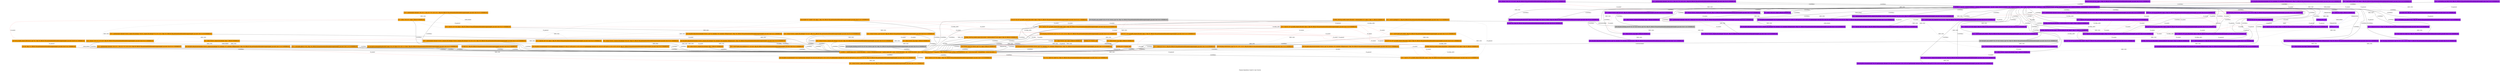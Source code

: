 strict graph "Program Dependency Graph for 'main' function" {
label="Program Dependency Graph for 'main' function";
Node0x564788165e90 [fillcolor=orange, label="{  call void @llvm.dbg.declare(metadata %struct._tag* %3, metadata !103, metadata !DIExpression()), !dbg !104, DBGLOC file partitioned/multithreaded/orange/example2_rpc.mod.c line 9 col 11 ENDDBGLOC}", shape="record", side="orange/orange", style=filled];
Node0x564788165dd0 [fillcolor=orange, label="{  %2 = alloca %struct._tag*, align 8, DBGLOC  ENDDBGLOC}", shape="record", side="orange/orange", style=filled];
Node0x564788172360 [fillcolor=orange, label="{  call void @_handle_request_fib(%struct._tag* %5), !dbg !56, DBGLOC file partitioned/multithreaded/orange/example2_rpc.mod.c line 84 col 1 ENDDBGLOC}", shape="record", side="orange/orange", style=filled];
Node0x564788166aa0 [fillcolor=orange, label="{  %13 = call i8* @xdc_pub_socket(), !dbg !94, DBGLOC file partitioned/multithreaded/orange/example2_rpc.mod.c line 25 col 13 ENDDBGLOC}", shape="record", side="orange/orange", style=filled];
Node0x564788166460 [fillcolor=orange, label="{  %18 = getelementptr inbounds \{ i64, i32 \}, \{ i64, i32 \}* %7, i32 0, i32 1, !dbg !96, DBGLOC file partitioned/multithreaded/orange/example2_rpc.mod.c line 26 col 13 ENDDBGLOC}", shape="record", side="orange/orange", style=filled];
Node0x5632518a5840 [fillcolor=purple, label="{  %10 = call double @_rpc_fib(i32 %9), !dbg !41, DBGLOC file partitioned/multithreaded/purple/example2.mod.c line 33 col 10 ENDDBGLOC}", shape="record", side="purple/purple", style=filled];
Node0x5632518a9850 [fillcolor=purple, label="{  %20 = getelementptr inbounds \{ i64, i32 \}, \{ i64, i32 \}* %7, i32 0, i32 1, !dbg !86, DBGLOC file partitioned/multithreaded/purple/example2_rpc.mod.c line 26 col 13 ENDDBGLOC}", shape="record", side="purple/purple", style=filled];
Node0x5632518a99a0 [fillcolor=purple, label="{  store i32 %10, i32* %11, align 1, !dbg !76, DBGLOC file partitioned/multithreaded/purple/example2_rpc.mod.c line 19 col 11 ENDDBGLOC}", shape="record", side="purple/purple", style=filled];
Node0x564788166280 [fillcolor=orange, label="{  %9 = bitcast %struct._response_fib_datatype* %6 to i8*, !dbg !87, DBGLOC file partitioned/multithreaded/orange/example2_rpc.mod.c line 18 col 2 ENDDBGLOC}", shape="record", side="orange/orange", style=filled];
Node0x564788166130 [fillcolor=orange, label="{  %25 = getelementptr inbounds %struct._request_fib_datatype, %struct._request_fib_datatype* %5, i32 0, i32 0, !dbg !103, DBGLOC file partitioned/multithreaded/orange/example2_rpc.mod.c line 31 col 28 ENDDBGLOC}", shape="record", side="orange/orange", style=filled];
Node0x564788157830 [color="blue", fillcolor=orange, label="{FORMAL_IN: 0 %struct._tag*}", shape="record", side="orange/orange", style=filled];
Node0x5632518a97c0 [fillcolor=purple, label="{  %16 = bitcast \{ i64, i32 \}* %7 to i8*, !dbg !86, DBGLOC file partitioned/multithreaded/purple/example2_rpc.mod.c line 26 col 13 ENDDBGLOC}", shape="record", side="purple/purple", style=filled];
Node0x5632518986a0 [fillcolor=purple, label="{  call void @llvm.dbg.declare(metadata i32* %2, metadata !74, metadata !DIExpression()), !dbg !75, DBGLOC file partitioned/multithreaded/purple/example2_rpc.mod.c line 2 col 21 ENDDBGLOC}", shape="record", side="purple/purple", style=filled];
Node0x5632518a9c70 [fillcolor=purple, label="{  %30 = load double, double* %29, align 1, !dbg !96, DBGLOC file partitioned/multithreaded/purple/example2_rpc.mod.c line 32 col 18 ENDDBGLOC}", shape="record", side="purple/purple", style=filled];
Node0x5632518aa110 [fillcolor=purple, label="{\<\<ENTRY\>\> _rpc_fib \<\<0x5632518668a0\> = distinct !DISubprogram(name: \"_rpc_fib\", scope: \<0x56325185d8e0\>, file: \<0x56325185d8e0\>, line: 2, type: \<0x563251867a80\>, scopeLine: 2, flags: DIFlagPrototyped, spFlags: DISPFlagDefinition, unit: \<0x563251866948\>, retainedNodes: \<0x5632518668e0\>)\>}", shape="record", side="purple/purple", style=filled];
Node0x5632518a9550 [fillcolor=purple, label="{  %11 = getelementptr inbounds %struct._request_fib_datatype, %struct._request_fib_datatype* %5, i32 0, i32 0, !dbg !75, DBGLOC file partitioned/multithreaded/purple/example2_rpc.mod.c line 19 col 10 ENDDBGLOC}", shape="record", side="purple/purple", style=filled];
Node0x5647881660a0 [dbginfo="Name: xdc_asyn_send on line 34 column 2 in file partitioned/multithreaded/orange/example2_rpc.mod.c (local)", fillcolor="gray", label="{  call void @xdc_asyn_send(i8* %29, i8* %30, %struct._tag* %4), !dbg !110, DBGLOC file partitioned/multithreaded/orange/example2_rpc.mod.c line 34 col 2 ENDDBGLOC}", shape="record", side="orange/orange", style="filled"];
Node0x5632518a9880 [fillcolor=purple, label="{  store i32 1, i32* @_rpc_fib.inited, align 4, !dbg !82, DBGLOC file partitioned/multithreaded/purple/example2_rpc.mod.c line 24 col 10 ENDDBGLOC}", shape="record", side="purple/purple", style=filled];
Node0x5632518a16f0 [fillcolor=purple, label="{  %2 = alloca i32, align 4, DBGLOC  ENDDBGLOC}", shape="record", side="purple/purple", style=filled];
Node0x564788165e30 [fillcolor=orange, label="{  call void @llvm.dbg.declare(metadata %struct._tag** %2, metadata !101, metadata !DIExpression()), !dbg !102, DBGLOC file partitioned/multithreaded/orange/example2_rpc.mod.c line 5 col 36 ENDDBGLOC}", shape="record", side="orange/orange", style=filled];
Node0x564788166550 [fillcolor=orange, label="{  call void @llvm.var.annotation(i8* %9, i8* getelementptr inbounds ([17 x i8], [17 x i8]* @.str.2.5, i32 0, i32 0), i8* getelementptr inbounds ([52 x i8], [52 x i8]* @.str.1.4, i32 0, i32 0), i32 18), !dbg !87, DBGLOC file partitioned/multithreaded/orange/example2_rpc.mod.c line 18 col 2 ENDDBGLOC}", shape="record", side="orange/orange", style=filled];
Node0x5632518a9370 [fillcolor=purple, label="{  call void @tag_write(%struct._tag* %4, i32 2, i32 2, i32 4), !dbg !78, DBGLOC file partitioned/multithreaded/purple/example2_rpc.mod.c line 21 col 2 ENDDBGLOC}", shape="record", side="purple/purple", style=filled];
Node0x564788165f20 [fillcolor=orange, label="{  %15 = bitcast %struct._tag* %3 to i8*, !dbg !96, DBGLOC file partitioned/multithreaded/orange/example2_rpc.mod.c line 26 col 13 ENDDBGLOC}", shape="record", side="orange/orange", style=filled];
Node0x5632518a92b0 [fillcolor=purple, label="{  call void @tag_write(%struct._tag* %3, i32 1, i32 1, i32 3), !dbg !77, DBGLOC file partitioned/multithreaded/purple/example2_rpc.mod.c line 20 col 2 ENDDBGLOC}", shape="record", side="purple/purple", style=filled];
Node0x5632518a9c40 [fillcolor=purple, label="{  %27 = load i8*, i8** @_rpc_fib.ssocket, align 8, !dbg !93, DBGLOC file partitioned/multithreaded/purple/example2_rpc.mod.c line 31 col 20 ENDDBGLOC}", shape="record", side="purple/purple", style=filled];
Node0x564788166250 [fillcolor=orange, label="{  call void @llvm.dbg.declare(metadata %struct._response_fib_datatype* %6, metadata !130, metadata !DIExpression()), !dbg !136, DBGLOC file partitioned/multithreaded/orange/example2_rpc.mod.c line 18 col 24 ENDDBGLOC}", shape="record", side="orange/orange", style=filled];
Node0x5632518a9a00 [fillcolor=purple, label="{  store i8* %15, i8** @_rpc_fib.psocket, align 8, !dbg !85, DBGLOC file partitioned/multithreaded/purple/example2_rpc.mod.c line 25 col 11 ENDDBGLOC}", shape="record", side="purple/purple", style=filled];
Node0x5632518a96a0 [fillcolor=purple, label="{  %29 = getelementptr inbounds %struct._response_fib_datatype, %struct._response_fib_datatype* %6, i32 0, i32 0, !dbg !96, DBGLOC file partitioned/multithreaded/purple/example2_rpc.mod.c line 32 col 18 ENDDBGLOC}", shape="record", side="purple/purple", style=filled];
Node0x5647881663a0 [fillcolor=orange, label="{  %7 = alloca \{ i64, i32 \}, align 4, DBGLOC  ENDDBGLOC}", shape="record", side="orange/orange", style=filled];
Node0x5632518a9b80 [fillcolor=purple, label="{  %25 = load i8*, i8** @_rpc_fib.psocket, align 8, !dbg !90, DBGLOC file partitioned/multithreaded/purple/example2_rpc.mod.c line 30 col 16 ENDDBGLOC}", shape="record", side="purple/purple", style=filled];
Node0x5632518aa290 [color="blue", fillcolor=purple, label="{FORMAL_OUT: 0 i32}", shape="record", side="purple/purple", style=filled];
Node0x5632518a9cd0 [fillcolor=purple, label="{  %22 = call i8* @xdc_sub_socket(i64 %19, i32 %21), !dbg !86, DBGLOC file partitioned/multithreaded/purple/example2_rpc.mod.c line 26 col 13 ENDDBGLOC}", shape="record", side="purple/purple", style=filled];
Node0x563251896e70 [fillcolor=purple, label="{GLOBAL_VALUE:@_rpc_fib.inited = internal global i32 0, align 4, !dbg !0, DBGLOC  ENDDBGLOC}", shape="record", side="purple/purple", style=filled];
Node0x564788166c50 [fillcolor=orange, label="{  %21 = call i32 @sleep(i32 1), !dbg !98, DBGLOC file partitioned/multithreaded/orange/example2_rpc.mod.c line 27 col 3 ENDDBGLOC}", shape="record", side="orange/orange", style=filled];
Node0x5647881578f0 [color="blue", fillcolor=orange, label="{FORMAL_OUT: 0 %struct._tag*}", shape="record", side="orange/orange", style=filled];
Node0x5632518aa140 [fillcolor=purple, label="{  br label %24, !dbg !89, DBGLOC file partitioned/multithreaded/purple/example2_rpc.mod.c line 28 col 2 ENDDBGLOC}", shape="record", side="purple/purple", style=filled];
Node0x564788153e70 [fillcolor=orange, label="{  %3 = alloca %struct._tag, align 4, DBGLOC  ENDDBGLOC}", shape="record", side="orange/orange", style=filled];
Node0x5632518a9670 [fillcolor=purple, label="{  %9 = bitcast %struct._response_fib_datatype* %6 to i8*, !dbg !73, DBGLOC file partitioned/multithreaded/purple/example2_rpc.mod.c line 15 col 2 ENDDBGLOC}", shape="record", side="purple/purple", style=filled];
Node0x564788166870 [fillcolor=orange, label="{  %19 = load i32, i32* %18, align 4, !dbg !96, DBGLOC file partitioned/multithreaded/orange/example2_rpc.mod.c line 26 col 13 ENDDBGLOC}", shape="record", side="orange/orange", style=filled];
Node0x5632518a93a0 [dbginfo="Name: xdc_blocking_recv on line 31 column 2 in file partitioned/multithreaded/purple/example2_rpc.mod.c (local)", fillcolor="gray", label="{  call void @xdc_blocking_recv(i8* %27, i8* %28, %struct._tag* %4), !dbg !95, DBGLOC file partitioned/multithreaded/purple/example2_rpc.mod.c line 31 col 2 ENDDBGLOC}", shape="record", side="purple/purple", style="filled"];
Node0x5647881662b0 [fillcolor=orange, label="{  %30 = bitcast %struct._response_fib_datatype* %6 to i8*, !dbg !109, DBGLOC file partitioned/multithreaded/orange/example2_rpc.mod.c line 34 col 25 ENDDBGLOC}", shape="record", side="orange/orange", style=filled];
Node0x564788166040 [fillcolor=orange, label="{  call void @tag_write(%struct._tag* %4, i32 2, i32 2, i32 4), !dbg !107, DBGLOC file partitioned/multithreaded/orange/example2_rpc.mod.c line 33 col 2 ENDDBGLOC}", shape="record", side="orange/orange", style=filled];
Node0x564788166160 [fillcolor=orange, label="{  %24 = bitcast %struct._request_fib_datatype* %5 to i8*, !dbg !101, DBGLOC file partitioned/multithreaded/orange/example2_rpc.mod.c line 30 col 29 ENDDBGLOC}", shape="record", side="orange/orange", style=filled];
Node0x5647881665e0 [fillcolor=orange, label="{  store i8* %20, i8** @_handle_request_fib.ssocket, align 8, !dbg !97, DBGLOC file partitioned/multithreaded/orange/example2_rpc.mod.c line 26 col 11 ENDDBGLOC}", shape="record", side="orange/orange", style=filled];
Node0x5647881663d0 [fillcolor=orange, label="{  %14 = bitcast \{ i64, i32 \}* %7 to i8*, !dbg !96, DBGLOC file partitioned/multithreaded/orange/example2_rpc.mod.c line 26 col 13 ENDDBGLOC}", shape="record", side="orange/orange", style=filled];
Node0x563251898670 [fillcolor=purple, label="{  store i32 %0, i32* %2, align 4, DBGLOC  ENDDBGLOC}", shape="record", side="purple/purple", style=filled];
Node0x5632518a94c0 [fillcolor=purple, label="{  call void @llvm.dbg.declare(metadata %struct._request_fib_datatype* %5, metadata !92, metadata !DIExpression()), !dbg !113, DBGLOC file partitioned/multithreaded/purple/example2_rpc.mod.c line 10 col 23 ENDDBGLOC}", shape="record", side="purple/purple", style=filled];
Node0x564788166b90 [fillcolor=orange, label="{  call void @llvm.memcpy.p0i8.p0i8.i64(i8* align 4 %14, i8* align 4 %15, i64 12, i1 false), !dbg !96, DBGLOC file partitioned/multithreaded/orange/example2_rpc.mod.c line 26 col 13 ENDDBGLOC}", shape="record", side="orange/orange", style=filled];
Node0x563251898730 [fillcolor=purple, label="{  call void @llvm.dbg.declare(metadata %struct._tag* %3, metadata !76, metadata !DIExpression()), !dbg !89, DBGLOC file partitioned/multithreaded/purple/example2_rpc.mod.c line 6 col 11 ENDDBGLOC}", shape="record", side="purple/purple", style=filled];
Node0x564788166070 [annotation="TAG_REQUEST_FIB", dbginfo="Name: 5 on line 13 column 2 in file partitioned/multithreaded/orange/example2_rpc.mod.c (local)", fillcolor=orange, label="{  %5 = alloca %struct._request_fib_datatype, align 1, DBGLOC  ENDDBGLOC}", shape="record", side="orange/orange", style=filled];
Node0x5632518a9310 [dbginfo="Name: xdc_asyn_send on line 30 column 2 in file partitioned/multithreaded/purple/example2_rpc.mod.c (local)", fillcolor="gray", label="{  call void @xdc_asyn_send(i8* %25, i8* %26, %struct._tag* %3), !dbg !92, DBGLOC file partitioned/multithreaded/purple/example2_rpc.mod.c line 30 col 2 ENDDBGLOC}", shape="record", side="purple/purple", style="filled"];
Node0x563251898700 [fillcolor=purple, label="{  %10 = load i32, i32* %2, align 4, !dbg !74, DBGLOC file partitioned/multithreaded/purple/example2_rpc.mod.c line 19 col 12 ENDDBGLOC}", shape="record", side="purple/purple", style=filled];
Node0x5647881666a0 [fillcolor=orange, label="{  store double %27, double* %28, align 1, !dbg !106, DBGLOC file partitioned/multithreaded/orange/example2_rpc.mod.c line 31 col 14 ENDDBGLOC}", shape="record", side="orange/orange", style=filled];
Node0x5647881660d0 [fillcolor=orange, label="{  call void @llvm.dbg.declare(metadata %struct._request_fib_datatype* %5, metadata !107, metadata !DIExpression()), !dbg !128, DBGLOC file partitioned/multithreaded/orange/example2_rpc.mod.c line 13 col 23 ENDDBGLOC}", shape="record", side="orange/orange", style=filled];
Node0x564788166dd0 [fillcolor=orange, label="{  %27 = call double @fib(i32 %26), !dbg !104, DBGLOC file partitioned/multithreaded/orange/example2_rpc.mod.c line 31 col 16 ENDDBGLOC}", shape="record", side="orange/orange", style=filled];
Node0x564788173b60 [fillcolor=orange, label="{GLOBAL_VALUE:@_handle_request_fib.inited = internal global i32 0, align 4, !dbg !11, DBGLOC  ENDDBGLOC}", shape="record", side="orange/orange", style=filled];
Node0x5632518986d0 [fillcolor=purple, label="{  %3 = alloca %struct._tag, align 4, DBGLOC  ENDDBGLOC}", shape="record", side="purple/purple", style=filled];
Node0x564788166430 [fillcolor=orange, label="{  %10 = load i32, i32* @_handle_request_fib.inited, align 4, !dbg !89, DBGLOC file partitioned/multithreaded/orange/example2_rpc.mod.c line 23 col 6 ENDDBGLOC}", shape="record", side="orange/orange", style=filled];
Node0x564788166f20 [fillcolor=orange, label="{  br label %22, !dbg !99, DBGLOC file partitioned/multithreaded/orange/example2_rpc.mod.c line 28 col 2 ENDDBGLOC}", shape="record", side="orange/orange", style=filled];
Node0x564788166fe0 [fillcolor=orange, label="{  ret void, !dbg !111, DBGLOC file partitioned/multithreaded/orange/example2_rpc.mod.c line 35 col 1 ENDDBGLOC}", shape="record", side="orange/orange", style=filled];
Node0x564788166840 [fillcolor=orange, label="{  %23 = load i8*, i8** @_handle_request_fib.ssocket, align 8, !dbg !100, DBGLOC file partitioned/multithreaded/orange/example2_rpc.mod.c line 30 col 20 ENDDBGLOC}", shape="record", side="orange/orange", style=filled];
Node0x5632518a93d0 [fillcolor=purple, label="{  %17 = bitcast %struct._tag* %4 to i8*, !dbg !86, DBGLOC file partitioned/multithreaded/purple/example2_rpc.mod.c line 26 col 13 ENDDBGLOC}", shape="record", side="purple/purple", style=filled];
Node0x5632518a9d90 [fillcolor=purple, label="{  call void @llvm.memcpy.p0i8.p0i8.i64(i8* align 4 %16, i8* align 4 %17, i64 12, i1 false), !dbg !86, DBGLOC file partitioned/multithreaded/purple/example2_rpc.mod.c line 26 col 13 ENDDBGLOC}", shape="record", side="purple/purple", style=filled];
Node0x5632518a9e50 [fillcolor=purple, label="{  %23 = call i32 @sleep(i32 1), !dbg !88, DBGLOC file partitioned/multithreaded/purple/example2_rpc.mod.c line 27 col 3 ENDDBGLOC}", shape="record", side="purple/purple", style=filled];
Node0x5647881664c0 [fillcolor=orange, label="{  store i32 1, i32* @_handle_request_fib.inited, align 4, !dbg !92, DBGLOC file partitioned/multithreaded/orange/example2_rpc.mod.c line 24 col 10 ENDDBGLOC}", shape="record", side="orange/orange", style=filled];
Node0x564788166490 [fillcolor=orange, label="{  %11 = icmp ne i32 %10, 0, !dbg !89, DBGLOC file partitioned/multithreaded/orange/example2_rpc.mod.c line 23 col 6 ENDDBGLOC}", shape="record", side="orange/orange", style=filled];
Node0x563251895d10 [fillcolor=purple, label="{GLOBAL_VALUE:@_rpc_fib.ssocket = internal global i8* null, align 8, !dbg !17, DBGLOC  ENDDBGLOC}", shape="record", side="purple/purple", style=filled];
Node0x5632518a9790 [fillcolor=purple, label="{  %7 = alloca \{ i64, i32 \}, align 4, DBGLOC  ENDDBGLOC}", shape="record", side="purple/purple", style=filled];
Node0x564788166810 [fillcolor=orange, label="{  %17 = load i64, i64* %16, align 4, !dbg !96, DBGLOC file partitioned/multithreaded/orange/example2_rpc.mod.c line 26 col 13 ENDDBGLOC}", shape="record", side="orange/orange", style=filled];
Node0x5632518a9610 [annotation="TAG_RESPONSE_FIB", dbginfo="Name: 6 on line 15 column 2 in file partitioned/multithreaded/purple/example2_rpc.mod.c (local)", fillcolor=purple, label="{  %6 = alloca %struct._response_fib_datatype, align 1, DBGLOC  ENDDBGLOC}", shape="record", side="purple/purple", style=filled];
Node0x5647881665b0 [fillcolor=orange, label="{  store i8* %13, i8** @_handle_request_fib.psocket, align 8, !dbg !95, DBGLOC file partitioned/multithreaded/orange/example2_rpc.mod.c line 25 col 11 ENDDBGLOC}", shape="record", side="orange/orange", style=filled];
Node0x5632518a96d0 [fillcolor=purple, label="{  %28 = bitcast %struct._response_fib_datatype* %6 to i8*, !dbg !94, DBGLOC file partitioned/multithreaded/purple/example2_rpc.mod.c line 31 col 29 ENDDBGLOC}", shape="record", side="purple/purple", style=filled];
Node0x5632518a98b0 [fillcolor=purple, label="{  %13 = icmp ne i32 %12, 0, !dbg !79, DBGLOC file partitioned/multithreaded/purple/example2_rpc.mod.c line 23 col 6 ENDDBGLOC}", shape="record", side="purple/purple", style=filled];
Node0x564788173c00 [fillcolor=orange, label="{GLOBAL_VALUE:@_handle_request_fib.psocket = internal global i8* null, align 8, !dbg !35, DBGLOC  ENDDBGLOC}", shape="record", side="orange/orange", style=filled];
Node0x564788166400 [fillcolor=orange, label="{  %16 = getelementptr inbounds \{ i64, i32 \}, \{ i64, i32 \}* %7, i32 0, i32 0, !dbg !96, DBGLOC file partitioned/multithreaded/orange/example2_rpc.mod.c line 26 col 13 ENDDBGLOC}", shape="record", side="orange/orange", style=filled];
Node0x5632518a9ca0 [fillcolor=purple, label="{  %15 = call i8* @xdc_pub_socket(), !dbg !84, DBGLOC file partitioned/multithreaded/purple/example2_rpc.mod.c line 25 col 13 ENDDBGLOC}", shape="record", side="purple/purple", style=filled];
Node0x564788165ef0 [dbginfo="Name: xdc_blocking_recv on line 30 column 2 in file partitioned/multithreaded/orange/example2_rpc.mod.c (local)", fillcolor="gray", label="{  call void @xdc_blocking_recv(i8* %23, i8* %24, %struct._tag* %3), !dbg !102, DBGLOC file partitioned/multithreaded/orange/example2_rpc.mod.c line 30 col 2 ENDDBGLOC}", shape="record", side="orange/orange", style="filled"];
Node0x564788165fe0 [fillcolor=orange, label="{  %4 = alloca %struct._tag, align 4, DBGLOC  ENDDBGLOC}", shape="record", side="orange/orange", style=filled];
Node0x563251895680 [fillcolor=purple, label="{GLOBAL_VALUE:@_rpc_fib.psocket = internal global i8* null, align 8, !dbg !14, DBGLOC  ENDDBGLOC}", shape="record", side="purple/purple", style=filled];
Node0x5632518a9820 [fillcolor=purple, label="{  %12 = load i32, i32* @_rpc_fib.inited, align 4, !dbg !79, DBGLOC file partitioned/multithreaded/purple/example2_rpc.mod.c line 23 col 6 ENDDBGLOC}", shape="record", side="purple/purple", style=filled];
Node0x5632518a9640 [fillcolor=purple, label="{  call void @llvm.dbg.declare(metadata %struct._response_fib_datatype* %6, metadata !115, metadata !DIExpression()), !dbg !121, DBGLOC file partitioned/multithreaded/purple/example2_rpc.mod.c line 15 col 24 ENDDBGLOC}", shape="record", side="purple/purple", style=filled];
Node0x5632518aa260 [color="blue", fillcolor=purple, label="{FORMAL_IN: 0 i32}", shape="record", side="purple/purple", style=filled];
Node0x5632518a9520 [fillcolor=purple, label="{  %26 = bitcast %struct._request_fib_datatype* %5 to i8*, !dbg !91, DBGLOC file partitioned/multithreaded/purple/example2_rpc.mod.c line 30 col 25 ENDDBGLOC}", shape="record", side="purple/purple", style=filled];
Node0x5632518a9940 [fillcolor=purple, label="{  call void @llvm.var.annotation(i8* %9, i8* getelementptr inbounds ([17 x i8], [17 x i8]* @.str.2.5, i32 0, i32 0), i8* getelementptr inbounds ([52 x i8], [52 x i8]* @.str.1.4, i32 0, i32 0), i32 15), !dbg !73, DBGLOC file partitioned/multithreaded/purple/example2_rpc.mod.c line 15 col 2 ENDDBGLOC}", shape="record", side="purple/purple", style=filled];
Node0x564788165ec0 [fillcolor=orange, label="{  call void @tag_write(%struct._tag* %3, i32 1, i32 1, i32 3), !dbg !88, DBGLOC file partitioned/multithreaded/orange/example2_rpc.mod.c line 22 col 2 ENDDBGLOC}", shape="record", side="orange/orange", style=filled];
Node0x5647881662e0 [fillcolor=orange, label="{  %28 = getelementptr inbounds %struct._response_fib_datatype, %struct._response_fib_datatype* %6, i32 0, i32 0, !dbg !105, DBGLOC file partitioned/multithreaded/orange/example2_rpc.mod.c line 31 col 10 ENDDBGLOC}", shape="record", side="orange/orange", style=filled];
Node0x5632518a9490 [annotation="TAG_REQUEST_FIB", dbginfo="Name: 5 on line 10 column 2 in file partitioned/multithreaded/purple/example2_rpc.mod.c (local)", fillcolor=purple, label="{  %5 = alloca %struct._request_fib_datatype, align 1, DBGLOC  ENDDBGLOC}", shape="record", side="purple/purple", style=filled];
Node0x5632518a92e0 [fillcolor=purple, label="{  %4 = alloca %struct._tag, align 4, DBGLOC  ENDDBGLOC}", shape="record", side="purple/purple", style=filled];
Node0x564788166010 [fillcolor=orange, label="{  call void @llvm.dbg.declare(metadata %struct._tag* %4, metadata !105, metadata !DIExpression()), !dbg !106, DBGLOC file partitioned/multithreaded/orange/example2_rpc.mod.c line 10 col 11 ENDDBGLOC}", shape="record", side="orange/orange", style=filled];
Node0x5632518a94f0 [fillcolor=purple, label="{  %8 = bitcast %struct._request_fib_datatype* %5 to i8*, !dbg !65, DBGLOC file partitioned/multithreaded/purple/example2_rpc.mod.c line 10 col 2 ENDDBGLOC}", shape="record", side="purple/purple", style=filled];
Node0x564788165e00 [fillcolor=orange, label="{  store %struct._tag* %0, %struct._tag** %2, align 8, DBGLOC  ENDDBGLOC}", shape="record", side="orange/orange", style=filled];
Node0x564788173ca0 [fillcolor=orange, label="{GLOBAL_VALUE:@_handle_request_fib.ssocket = internal global i8* null, align 8, !dbg !38, DBGLOC  ENDDBGLOC}", shape="record", side="orange/orange", style=filled];
Node0x5632518a9340 [fillcolor=purple, label="{  call void @llvm.dbg.declare(metadata %struct._tag* %4, metadata !90, metadata !DIExpression()), !dbg !91, DBGLOC file partitioned/multithreaded/purple/example2_rpc.mod.c line 7 col 11 ENDDBGLOC}", shape="record", side="purple/purple", style=filled];
Node0x5632518aa090 [fillcolor=purple, label="{  ret double %30, !dbg !97, DBGLOC file partitioned/multithreaded/purple/example2_rpc.mod.c line 32 col 2 ENDDBGLOC}", shape="record", side="purple/purple", style=filled];
Node0x5632518a9ac0 [fillcolor=purple, label="{  store i8* %22, i8** @_rpc_fib.ssocket, align 8, !dbg !87, DBGLOC file partitioned/multithreaded/purple/example2_rpc.mod.c line 26 col 11 ENDDBGLOC}", shape="record", side="purple/purple", style=filled];
Node0x564788166220 [annotation="TAG_RESPONSE_FIB", dbginfo="Name: 6 on line 18 column 2 in file partitioned/multithreaded/orange/example2_rpc.mod.c (local)", fillcolor=orange, label="{  %6 = alloca %struct._response_fib_datatype, align 1, DBGLOC  ENDDBGLOC}", shape="record", side="orange/orange", style=filled];
Node0x5632518a98e0 [fillcolor=purple, label="{  call void @llvm.var.annotation(i8* %8, i8* getelementptr inbounds ([16 x i8], [16 x i8]* @.str.3, i32 0, i32 0), i8* getelementptr inbounds ([52 x i8], [52 x i8]* @.str.1.4, i32 0, i32 0), i32 10), !dbg !65, DBGLOC file partitioned/multithreaded/purple/example2_rpc.mod.c line 10 col 2 ENDDBGLOC}", shape="record", side="purple/purple", style=filled];
Node0x564788166ad0 [fillcolor=orange, label="{  %20 = call i8* @xdc_sub_socket(i64 %17, i32 %19), !dbg !96, DBGLOC file partitioned/multithreaded/orange/example2_rpc.mod.c line 26 col 13 ENDDBGLOC}", shape="record", side="orange/orange", style=filled];
Node0x564788166ef0 [fillcolor=orange, label="{\<\<ENTRY\>\> _handle_request_fib \<\<0x56478810bf80\> = distinct !DISubprogram(name: \"_handle_request_fib\", scope: \<0x56478810d400\>, file: \<0x56478810d400\>, line: 5, type: \<0x56478810da20\>, scopeLine: 5, flags: DIFlagPrototyped, spFlags: DISPFlagDefinition, unit: \<0x56478810c4a8\>, retainedNodes: \<0x564788104f90\>)\>}", shape="record", side="orange/orange", style=filled];
Node0x5632518a9af0 [fillcolor=purple, label="{  br i1 %13, label %24, label %14, !dbg !81, DBGLOC file partitioned/multithreaded/purple/example2_rpc.mod.c line 23 col 5 ENDDBGLOC}", shape="record", side="purple/purple", style=filled];
Node0x5647881664f0 [fillcolor=orange, label="{  call void @llvm.var.annotation(i8* %8, i8* getelementptr inbounds ([16 x i8], [16 x i8]* @.str.3, i32 0, i32 0), i8* getelementptr inbounds ([52 x i8], [52 x i8]* @.str.1.4, i32 0, i32 0), i32 13), !dbg !79, DBGLOC file partitioned/multithreaded/orange/example2_rpc.mod.c line 13 col 2 ENDDBGLOC}", shape="record", side="orange/orange", style=filled];
Node0x5647881666d0 [fillcolor=orange, label="{  br i1 %11, label %22, label %12, !dbg !91, DBGLOC file partitioned/multithreaded/orange/example2_rpc.mod.c line 23 col 5 ENDDBGLOC}", shape="record", side="orange/orange", style=filled];
Node0x564788166100 [fillcolor=orange, label="{  %8 = bitcast %struct._request_fib_datatype* %5 to i8*, !dbg !79, DBGLOC file partitioned/multithreaded/orange/example2_rpc.mod.c line 13 col 2 ENDDBGLOC}", shape="record", side="orange/orange", style=filled];
Node0x5632518a97f0 [fillcolor=purple, label="{  %18 = getelementptr inbounds \{ i64, i32 \}, \{ i64, i32 \}* %7, i32 0, i32 0, !dbg !86, DBGLOC file partitioned/multithreaded/purple/example2_rpc.mod.c line 26 col 13 ENDDBGLOC}", shape="record", side="purple/purple", style=filled];
Node0x5632518a9b50 [fillcolor=purple, label="{  %19 = load i64, i64* %18, align 4, !dbg !86, DBGLOC file partitioned/multithreaded/purple/example2_rpc.mod.c line 26 col 13 ENDDBGLOC}", shape="record", side="purple/purple", style=filled];
Node0x564788166960 [fillcolor=orange, label="{  %29 = load i8*, i8** @_handle_request_fib.psocket, align 8, !dbg !108, DBGLOC file partitioned/multithreaded/orange/example2_rpc.mod.c line 34 col 16 ENDDBGLOC}", shape="record", side="orange/orange", style=filled];
Node0x5632518a9b20 [fillcolor=purple, label="{  %21 = load i32, i32* %20, align 4, !dbg !86, DBGLOC file partitioned/multithreaded/purple/example2_rpc.mod.c line 26 col 13 ENDDBGLOC}", shape="record", side="purple/purple", style=filled];
Node0x5647881668a0 [fillcolor=orange, label="{  %26 = load i32, i32* %25, align 1, !dbg !103, DBGLOC file partitioned/multithreaded/orange/example2_rpc.mod.c line 31 col 28 ENDDBGLOC}", shape="record", side="orange/orange", style=filled];
Node0x5632518a5ae0 [fillcolor=purple, label="{  %22 = call double @_rpc_fib(i32 %21), !dbg !60, DBGLOC file partitioned/multithreaded/purple/example2.mod.c line 37 col 10 ENDDBGLOC}", shape="record", side="purple/purple", style=filled];
N [pos="0,25!", shape=polygon, side=green, style=invis];
S [pos="0,-25!", shape=polygon, side=orange, style=invis];
Node0x564788165e90 -- Node0x564788153e70  [label="{DEF_USE}", style="dotted"];
Node0x564788165e90 -- Node0x564788166ef0  [label="{CONTROL}"];
Node0x564788165e90 -- S  [style=invis];
Node0x564788165dd0 -- Node0x564788165e00  [label="{DEF_USE}", style="dotted"];
Node0x564788165dd0 -- Node0x564788165e30  [label="{DEF_USE}", style="dotted"];
Node0x564788165dd0 -- Node0x564788166ef0  [label="{CONTROL}"];
Node0x564788165dd0 -- S  [style=invis];
Node0x564788172360 -- Node0x564788166fe0  [label="{D_general}", style="dotted"];
Node0x564788172360 -- Node0x564788166ef0  [label="{CONTROL}"];
Node0x564788172360 -- S  [style=invis];
Node0x564788166aa0 -- Node0x5647881665b0  [label="{DEF_USE}", style="dotted"];
Node0x564788166aa0 -- Node0x564788166ef0  [label="{CONTROL}"];
Node0x564788166aa0 -- S  [style=invis];
Node0x564788166460 -- Node0x5647881663a0  [label="{DEF_USE}", style="dotted"];
Node0x564788166460 -- Node0x564788166870  [label="{DATA_READ}", style="dotted"];
Node0x564788166460 -- Node0x564788166ef0  [label="{CONTROL}"];
Node0x564788166460 -- S  [style=invis];
Node0x5632518a5840 -- Node0x5632518aa110  [label="{CONTROL}"];
Node0x5632518a5840 -- Node0x5632518aa090  [label="{D_general}", style="dotted"];
Node0x5632518a5840 -- N  [style=invis];
Node0x5632518a9850 -- Node0x5632518a9790  [label="{DEF_USE}", style="dotted"];
Node0x5632518a9850 -- Node0x5632518a9b20  [label="{DATA_READ}", style="dotted"];
Node0x5632518a9850 -- Node0x5632518aa110  [label="{CONTROL}"];
Node0x5632518a9850 -- N  [style=invis];
Node0x5632518a99a0 -- Node0x563251898700  [label="{DEF_USE}", style="dotted"];
Node0x5632518a99a0 -- Node0x5632518a9550  [label="{DEF_USE}", style="dotted"];
Node0x5632518a99a0 -- Node0x5632518a9820  [color="red", label="{D_ALIAS}", penwidth="2.0", style="dotted"];
Node0x5632518a99a0 -- Node0x5632518a9880  [color="red", label="{D_ALIAS}", penwidth="2.0", style="dotted"];
Node0x5632518a99a0 -- Node0x5632518aa110  [label="{CONTROL}"];
Node0x5632518a99a0 -- N  [style=invis];
Node0x564788166280 -- Node0x564788166220  [color="red", label="{D_ALIAS}", penwidth="2.0", style="dotted"];
Node0x564788166280 -- Node0x564788166550  [label="{DEF_USE}", style="dotted"];
Node0x564788166280 -- Node0x564788166ef0  [label="{CONTROL}"];
Node0x564788166280 -- S  [style=invis];
Node0x564788166130 -- Node0x564788166070  [label="{DEF_USE}", style="dotted"];
Node0x564788166130 -- Node0x5647881668a0  [label="{DATA_READ}", style="dotted"];
Node0x564788166130 -- Node0x564788166ef0  [label="{CONTROL}"];
Node0x564788166130 -- S  [style=invis];
Node0x564788157830 -- Node0x564788166ef0  [color="blue", label="{PARAMETER}", style="dashed"];
Node0x564788157830 -- Node0x5647881578f0  [color="blue", label="{PARAMETER}", style="dashed"];
Node0x564788157830 -- Node0x564788165e00  [label="{D_general}", style="dotted"];
Node0x564788157830 -- S  [style=invis];
Node0x5632518a97c0 -- Node0x5632518a9790  [color="red", label="{D_ALIAS}", penwidth="2.0", style="dotted"];
Node0x5632518a97c0 -- Node0x5632518a9d90  [label="{DEF_USE}", style="dotted"];
Node0x5632518a97c0 -- Node0x5632518aa110  [label="{CONTROL}"];
Node0x5632518a97c0 -- N  [style=invis];
Node0x5632518986a0 -- Node0x5632518a16f0  [label="{DEF_USE}", style="dotted"];
Node0x5632518986a0 -- Node0x5632518aa110  [label="{CONTROL}"];
Node0x5632518986a0 -- N  [style=invis];
Node0x5632518a9c70 -- Node0x5632518a96a0  [label="{DATA_READ}", style="dotted"];
Node0x5632518a9c70 -- Node0x5632518a9880  [color="red", label="{D_ALIAS}", penwidth="2.0", style="dotted"];
Node0x5632518a9c70 -- Node0x5632518a9e50  [label="{D_general}", style="dotted"];
Node0x5632518a9c70 -- Node0x5632518a9370  [label="{D_general}", style="dotted"];
Node0x5632518a9c70 -- Node0x5632518aa090  [label="{DEF_USE}", style="dotted"];
Node0x5632518a9c70 -- Node0x5632518aa110  [label="{CONTROL}"];
Node0x5632518a9c70 -- N  [style=invis];
Node0x5632518aa110 -- Node0x5632518a5ae0  [label="{CONTROL}"];
Node0x5632518aa110 -- Node0x5632518a16f0  [label="{CONTROL}"];
Node0x5632518aa110 -- Node0x5632518986d0  [label="{CONTROL}"];
Node0x5632518aa110 -- Node0x5632518a92e0  [label="{CONTROL}"];
Node0x5632518aa110 -- Node0x5632518a9490  [label="{CONTROL}"];
Node0x5632518aa110 -- Node0x5632518a9610  [label="{CONTROL}"];
Node0x5632518aa110 -- Node0x5632518a9790  [label="{CONTROL}"];
Node0x5632518aa110 -- Node0x563251898670  [label="{CONTROL}"];
Node0x5632518aa110 -- Node0x563251898730  [label="{CONTROL}"];
Node0x5632518aa110 -- Node0x5632518a9340  [label="{CONTROL}"];
Node0x5632518aa110 -- Node0x5632518a94c0  [label="{CONTROL}"];
Node0x5632518aa110 -- Node0x5632518a94f0  [label="{CONTROL}"];
Node0x5632518aa110 -- Node0x5632518a98e0  [label="{CONTROL}"];
Node0x5632518aa110 -- Node0x5632518a9640  [label="{CONTROL}"];
Node0x5632518aa110 -- Node0x5632518a9670  [label="{CONTROL}"];
Node0x5632518aa110 -- Node0x5632518a9940  [label="{CONTROL}"];
Node0x5632518aa110 -- Node0x563251898700  [label="{CONTROL}"];
Node0x5632518aa110 -- Node0x5632518a9550  [label="{CONTROL}"];
Node0x5632518aa110 -- Node0x5632518a92b0  [label="{CONTROL}"];
Node0x5632518aa110 -- Node0x5632518a9370  [label="{CONTROL}"];
Node0x5632518aa110 -- Node0x5632518a9820  [label="{CONTROL}"];
Node0x5632518aa110 -- Node0x5632518a98b0  [label="{CONTROL}"];
Node0x5632518aa110 -- Node0x5632518a9af0  [label="{CONTROL}"];
Node0x5632518aa110 -- Node0x5632518a9880  [label="{CONTROL}"];
Node0x5632518aa110 -- Node0x5632518a9ca0  [label="{CONTROL}"];
Node0x5632518aa110 -- Node0x5632518a9a00  [label="{CONTROL}"];
Node0x5632518aa110 -- Node0x5632518a93d0  [label="{CONTROL}"];
Node0x5632518aa110 -- Node0x5632518a9d90  [label="{CONTROL}"];
Node0x5632518aa110 -- Node0x5632518a97f0  [label="{CONTROL}"];
Node0x5632518aa110 -- Node0x5632518a9b50  [label="{CONTROL}"];
Node0x5632518aa110 -- Node0x5632518a9b20  [label="{CONTROL}"];
Node0x5632518aa110 -- Node0x5632518a9cd0  [label="{CONTROL}"];
Node0x5632518aa110 -- Node0x5632518a9ac0  [label="{CONTROL}"];
Node0x5632518aa110 -- Node0x5632518a9e50  [label="{CONTROL}"];
Node0x5632518aa110 -- Node0x5632518aa140  [label="{CONTROL}"];
Node0x5632518aa110 -- Node0x5632518a9b80  [label="{CONTROL}"];
Node0x5632518aa110 -- Node0x5632518a9520  [label="{CONTROL}"];
Node0x5632518aa110 -- Node0x5632518a9310  [label="{CONTROL}"];
Node0x5632518aa110 -- Node0x5632518a9c40  [label="{CONTROL}"];
Node0x5632518aa110 -- Node0x5632518a96d0  [label="{CONTROL}"];
Node0x5632518aa110 -- Node0x5632518a93a0  [label="{CONTROL}"];
Node0x5632518aa110 -- Node0x5632518a96a0  [label="{CONTROL}"];
Node0x5632518aa110 -- Node0x5632518aa090  [label="{CONTROL}"];
Node0x5632518aa110 -- Node0x5632518aa260  [color="blue", label="{PARAMETER}", style="dashed"];
Node0x5632518aa110 -- Node0x5632518aa290  [color="blue", label="{PARAMETER}", style="dashed"];
Node0x5632518aa110 -- Node0x563251896e70  [label="{SCOPE}"];
Node0x5632518aa110 -- Node0x563251895680  [label="{SCOPE}"];
Node0x5632518aa110 -- Node0x563251895d10  [label="{SCOPE}"];
Node0x5632518a9550 -- Node0x5632518a9490  [label="{DEF_USE}", style="dotted"];
Node0x5632518a9550 -- N  [style=invis];
Node0x5647881660a0 -- Node0x564788165fe0  [label="{DEF_USE}", style="dotted"];
Node0x5647881660a0 -- Node0x5632518a93a0  [label="{CROSSDOMAIN}"];
Node0x5647881660a0 -- Node0x5647881662b0  [label="{DEF_USE}", style="dotted"];
Node0x5647881660a0 -- Node0x564788166960  [label="{DEF_USE}", style="dotted"];
Node0x5647881660a0 -- Node0x564788166ef0  [label="{CONTROL}"];
Node0x5632518a9880 -- Node0x563251898670  [color="red", label="{D_ALIAS}", penwidth="2.0", style="dotted"];
Node0x5632518a9880 -- Node0x563251898700  [color="red", label="{D_ALIAS}", penwidth="2.0", style="dotted"];
Node0x5632518a9880 -- Node0x5632518a9820  [color="red", label="{D_ALIAS}", penwidth="2.0", style="dotted"];
Node0x5632518a9880 -- Node0x5632518a9b50  [color="red", label="{D_ALIAS}", penwidth="2.0", style="dotted"];
Node0x5632518a9880 -- Node0x5632518a9b20  [color="red", label="{D_ALIAS}", penwidth="2.0", style="dotted"];
Node0x5632518a9880 -- Node0x5632518a9b80  [color="red", label="{D_ALIAS}", penwidth="2.0", style="dotted"];
Node0x5632518a9880 -- Node0x5632518a9c40  [color="red", label="{D_ALIAS}", penwidth="2.0", style="dotted"];
Node0x5632518a9880 -- Node0x5632518a9a00  [color="red", label="{D_ALIAS}", penwidth="2.0", style="dotted"];
Node0x5632518a9880 -- Node0x5632518a9ac0  [color="red", label="{D_ALIAS}", penwidth="2.0", style="dotted"];
Node0x5632518a9880 -- Node0x563251896e70  [label="{GLOBAL_DEP}", style="dotted"];
Node0x5632518a9880 -- N  [style=invis];
Node0x5632518a16f0 -- Node0x563251898670  [label="{DEF_USE}", style="dotted"];
Node0x5632518a16f0 -- Node0x563251898700  [label="{DATA_READ}", style="dotted"];
Node0x5632518a16f0 -- N  [style=invis];
Node0x564788165e30 -- Node0x564788166ef0  [label="{CONTROL}"];
Node0x564788165e30 -- S  [style=invis];
Node0x564788166550 -- Node0x564788166ef0  [label="{CONTROL}"];
Node0x564788166550 -- S  [style=invis];
Node0x5632518a9370 -- Node0x5632518a92e0  [label="{DEF_USE}", style="dotted"];
Node0x5632518a9370 -- Node0x5632518a9b80  [label="{D_general}", style="dotted"];
Node0x5632518a9370 -- Node0x5632518a9c40  [label="{D_general}", style="dotted"];
Node0x5632518a9370 -- N  [style=invis];
Node0x564788165f20 -- Node0x564788153e70  [color="red", label="{D_ALIAS}", penwidth="2.0", style="dotted"];
Node0x564788165f20 -- Node0x564788166b90  [label="{DEF_USE}", style="dotted"];
Node0x564788165f20 -- Node0x564788166ef0  [label="{CONTROL}"];
Node0x564788165f20 -- S  [style=invis];
Node0x5632518a92b0 -- Node0x5632518986d0  [label="{DEF_USE}", style="dotted"];
Node0x5632518a92b0 -- N  [style=invis];
Node0x5632518a9c40 -- Node0x5632518a9a00  [color="red", label="{D_ALIAS}", penwidth="2.0", style="dotted"];
Node0x5632518a9c40 -- Node0x5632518a9ac0  [color="red", label="{D_ALIAS}", penwidth="2.0", style="dotted"];
Node0x5632518a9c40 -- Node0x5632518a9e50  [label="{D_general}", style="dotted"];
Node0x5632518a9c40 -- Node0x5632518a93a0  [label="{DEF_USE}", style="dotted"];
Node0x5632518a9c40 -- Node0x563251895d10  [label="{GLOBAL_DEP}", style="dotted"];
Node0x564788166250 -- Node0x564788166220  [label="{DEF_USE}", style="dotted"];
Node0x564788166250 -- Node0x564788166ef0  [label="{CONTROL}"];
Node0x564788166250 -- S  [style=invis];
Node0x5632518a9a00 -- Node0x5632518a9820  [color="red", label="{D_ALIAS}", penwidth="2.0", style="dotted"];
Node0x5632518a9a00 -- Node0x5632518a9b80  [color="red", label="{D_ALIAS}", penwidth="2.0", style="dotted"];
Node0x5632518a9a00 -- Node0x5632518a9ac0  [color="red", label="{D_ALIAS}", penwidth="2.0", style="dotted"];
Node0x5632518a9a00 -- Node0x5632518a9ca0  [label="{DEF_USE}", style="dotted"];
Node0x5632518a9a00 -- Node0x563251895680  [label="{GLOBAL_DEP}", style="dotted"];
Node0x5632518a9a00 -- N  [style=invis];
Node0x5632518a96a0 -- Node0x5632518a9610  [label="{DEF_USE}", style="dotted"];
Node0x5632518a96a0 -- N  [style=invis];
Node0x5647881663a0 -- Node0x5647881663d0  [color="red", label="{D_ALIAS}", penwidth="2.0", style="dotted"];
Node0x5647881663a0 -- Node0x564788166400  [label="{DEF_USE}", style="dotted"];
Node0x5647881663a0 -- Node0x564788166810  [label="{D_general}", style="dotted"];
Node0x5647881663a0 -- Node0x564788166870  [label="{D_general}", style="dotted"];
Node0x5647881663a0 -- Node0x564788166ef0  [label="{CONTROL}"];
Node0x5647881663a0 -- S  [style=invis];
Node0x5632518a9b80 -- Node0x5632518a9ac0  [color="red", label="{D_ALIAS}", penwidth="2.0", style="dotted"];
Node0x5632518a9b80 -- Node0x5632518a9e50  [label="{D_general}", style="dotted"];
Node0x5632518a9b80 -- Node0x5632518a9310  [label="{DEF_USE}", style="dotted"];
Node0x5632518a9b80 -- Node0x563251895680  [label="{GLOBAL_DEP}", style="dotted"];
Node0x5632518aa290 -- Node0x563251898700  [label="{D_general}", style="dotted"];
Node0x5632518aa290 -- Node0x5632518a9820  [label="{D_general}", style="dotted"];
Node0x5632518aa290 -- Node0x5632518a9b20  [label="{D_general}", style="dotted"];
Node0x5632518aa290 -- Node0x5632518aa260  [color="blue", label="{PARAMETER}", style="dashed"];
Node0x5632518aa290 -- N  [style=invis];
Node0x5632518a9cd0 -- Node0x5632518a9b50  [label="{DEF_USE}", style="dotted"];
Node0x5632518a9cd0 -- Node0x5632518a9b20  [label="{DEF_USE}", style="dotted"];
Node0x5632518a9cd0 -- Node0x5632518a9ac0  [label="{DEF_USE}", style="dotted"];
Node0x5632518a9cd0 -- N  [style=invis];
Node0x563251896e70 -- Node0x5632518a9820  [label="{GLOBAL_DEP}", style="dotted"];
Node0x563251896e70 -- N  [style=invis];
Node0x564788166c50 -- Node0x564788166840  [label="{D_general}", style="dotted"];
Node0x564788166c50 -- Node0x5647881668a0  [label="{D_general}", style="dotted"];
Node0x564788166c50 -- Node0x564788166960  [label="{D_general}", style="dotted"];
Node0x564788166c50 -- Node0x564788166ef0  [label="{CONTROL}"];
Node0x564788166c50 -- S  [style=invis];
Node0x5647881578f0 -- Node0x564788166ef0  [color="blue", label="{PARAMETER}", style="dashed"];
Node0x5647881578f0 -- S  [style=invis];
Node0x5632518aa140 -- N  [style=invis];
Node0x564788153e70 -- Node0x564788165ec0  [label="{DEF_USE}", style="dotted"];
Node0x564788153e70 -- Node0x564788165ef0  [label="{DEF_USE}", style="dotted"];
Node0x564788153e70 -- Node0x564788166ef0  [label="{CONTROL}"];
Node0x5632518a9670 -- Node0x5632518a9610  [color="red", label="{D_ALIAS}", penwidth="2.0", style="dotted"];
Node0x5632518a9670 -- Node0x5632518a9940  [label="{DEF_USE}", style="dotted"];
Node0x5632518a9670 -- N  [style=invis];
Node0x564788166870 -- Node0x5647881664c0  [color="red", label="{D_ALIAS}", penwidth="2.0", style="dotted"];
Node0x564788166870 -- Node0x564788166ad0  [label="{DEF_USE}", style="dotted"];
Node0x564788166870 -- Node0x564788166ef0  [label="{CONTROL}"];
Node0x564788166870 -- S  [style=invis];
Node0x5632518a93a0 -- Node0x5632518a92e0  [label="{DEF_USE}", style="dotted"];
Node0x5632518a93a0 -- Node0x5632518a96d0  [label="{DEF_USE}", style="dotted"];
Node0x5647881662b0 -- Node0x564788166220  [color="red", label="{D_ALIAS}", penwidth="2.0", style="dotted"];
Node0x5647881662b0 -- Node0x564788166ef0  [label="{CONTROL}"];
Node0x564788166040 -- Node0x564788165fe0  [label="{DEF_USE}", style="dotted"];
Node0x564788166040 -- Node0x564788166ef0  [label="{CONTROL}"];
Node0x564788166040 -- S  [style=invis];
Node0x564788166160 -- Node0x564788166070  [color="red", label="{D_ALIAS}", penwidth="2.0", style="dotted"];
Node0x564788166160 -- Node0x564788165ef0  [label="{DEF_USE}", style="dotted"];
Node0x564788166160 -- Node0x564788166ef0  [label="{CONTROL}"];
Node0x5647881665e0 -- Node0x564788166430  [color="red", label="{D_ALIAS}", penwidth="2.0", style="dotted"];
Node0x5647881665e0 -- Node0x5647881664c0  [color="red", label="{D_ALIAS}", penwidth="2.0", style="dotted"];
Node0x5647881665e0 -- Node0x5647881665b0  [color="red", label="{D_ALIAS}", penwidth="2.0", style="dotted"];
Node0x5647881665e0 -- Node0x564788166840  [color="red", label="{D_ALIAS}", penwidth="2.0", style="dotted"];
Node0x5647881665e0 -- Node0x564788166960  [color="red", label="{D_ALIAS}", penwidth="2.0", style="dotted"];
Node0x5647881665e0 -- Node0x564788166ad0  [label="{DEF_USE}", style="dotted"];
Node0x5647881665e0 -- Node0x564788166ef0  [label="{CONTROL}"];
Node0x5647881665e0 -- Node0x564788173ca0  [label="{GLOBAL_DEP}", style="dotted"];
Node0x5647881665e0 -- S  [style=invis];
Node0x5647881663d0 -- Node0x564788166b90  [label="{DEF_USE}", style="dotted"];
Node0x5647881663d0 -- Node0x564788166ef0  [label="{CONTROL}"];
Node0x5647881663d0 -- S  [style=invis];
Node0x563251898670 -- Node0x563251898700  [label="{RAW}", style="dotted"];
Node0x563251898670 -- Node0x5632518a9820  [color="red", label="{D_ALIAS}", penwidth="2.0", style="dotted"];
Node0x563251898670 -- Node0x5632518aa260  [label="{D_general}", style="dotted"];
Node0x563251898670 -- N  [style=invis];
Node0x5632518a94c0 -- Node0x5632518a9490  [label="{DEF_USE}", style="dotted"];
Node0x5632518a94c0 -- N  [style=invis];
Node0x564788166b90 -- Node0x564788166ef0  [label="{CONTROL}"];
Node0x564788166b90 -- S  [style=invis];
Node0x563251898730 -- Node0x5632518986d0  [label="{DEF_USE}", style="dotted"];
Node0x563251898730 -- N  [style=invis];
Node0x564788166070 -- Node0x5647881660d0  [label="{DEF_USE}", style="dotted"];
Node0x564788166070 -- Node0x564788166100  [color="red", label="{D_ALIAS}", penwidth="2.0", style="dotted"];
Node0x564788166070 -- Node0x564788166ef0  [label="{CONTROL}"];
Node0x564788166070 -- S  [style=invis];
Node0x5632518a9310 -- Node0x564788165ef0  [label="{CROSSDOMAIN}"];
Node0x5632518a9310 -- Node0x5632518986d0  [label="{DEF_USE}", style="dotted"];
Node0x5632518a9310 -- Node0x5632518a9520  [label="{DEF_USE}", style="dotted"];
Node0x563251898700 -- N  [style=invis];
Node0x5647881666a0 -- Node0x5647881662e0  [label="{DEF_USE}", style="dotted"];
Node0x5647881666a0 -- Node0x564788166430  [color="red", label="{D_ALIAS}", penwidth="2.0", style="dotted"];
Node0x5647881666a0 -- Node0x5647881664c0  [color="red", label="{D_ALIAS}", penwidth="2.0", style="dotted"];
Node0x5647881666a0 -- Node0x564788166dd0  [label="{DEF_USE}", style="dotted"];
Node0x5647881666a0 -- Node0x564788166ef0  [label="{CONTROL}"];
Node0x5647881666a0 -- S  [style=invis];
Node0x5647881660d0 -- Node0x564788166ef0  [label="{CONTROL}"];
Node0x5647881660d0 -- S  [style=invis];
Node0x564788166dd0 -- Node0x5647881668a0  [label="{DEF_USE}", style="dotted"];
Node0x564788166dd0 -- Node0x564788166ef0  [label="{CONTROL}"];
Node0x564788166dd0 -- S  [style=invis];
Node0x564788173b60 -- Node0x564788166ef0  [label="{SCOPE}"];
Node0x564788173b60 -- Node0x5647881664c0  [label="{GLOBAL_DEP}", style="dotted"];
Node0x564788173b60 -- Node0x564788166430  [label="{GLOBAL_DEP}", style="dotted"];
Node0x564788173b60 -- S  [style=invis];
Node0x564788166430 -- Node0x564788165e00  [color="red", label="{D_ALIAS}", penwidth="2.0", style="dotted"];
Node0x564788166430 -- Node0x564788166490  [label="{DEF_USE}", style="dotted"];
Node0x564788166430 -- Node0x5647881664c0  [color="red", label="{D_ALIAS}", penwidth="2.0", style="dotted"];
Node0x564788166430 -- Node0x5647881665b0  [color="red", label="{D_ALIAS}", penwidth="2.0", style="dotted"];
Node0x564788166430 -- Node0x564788166ef0  [label="{CONTROL}"];
Node0x564788166430 -- S  [style=invis];
Node0x564788166f20 -- Node0x564788166ef0  [label="{CONTROL}"];
Node0x564788166f20 -- S  [style=invis];
Node0x564788166fe0 -- Node0x564788166ef0  [label="{CONTROL}"];
Node0x564788166fe0 -- S  [style=invis];
Node0x564788166840 -- Node0x5647881664c0  [color="red", label="{D_ALIAS}", penwidth="2.0", style="dotted"];
Node0x564788166840 -- Node0x5647881665b0  [color="red", label="{D_ALIAS}", penwidth="2.0", style="dotted"];
Node0x564788166840 -- Node0x564788165ec0  [label="{D_general}", style="dotted"];
Node0x564788166840 -- Node0x564788165ef0  [label="{DEF_USE}", style="dotted"];
Node0x564788166840 -- Node0x564788166ef0  [label="{CONTROL}"];
Node0x564788166840 -- Node0x564788173ca0  [label="{GLOBAL_DEP}", style="dotted"];
Node0x5632518a93d0 -- Node0x5632518a92e0  [color="red", label="{D_ALIAS}", penwidth="2.0", style="dotted"];
Node0x5632518a93d0 -- Node0x5632518a9d90  [label="{DEF_USE}", style="dotted"];
Node0x5632518a93d0 -- N  [style=invis];
Node0x5632518a9d90 -- N  [style=invis];
Node0x5632518a9e50 -- N  [style=invis];
Node0x5647881664c0 -- Node0x564788165e00  [color="red", label="{D_ALIAS}", penwidth="2.0", style="dotted"];
Node0x5647881664c0 -- Node0x564788166810  [color="red", label="{D_ALIAS}", penwidth="2.0", style="dotted"];
Node0x5647881664c0 -- Node0x5647881668a0  [color="red", label="{D_ALIAS}", penwidth="2.0", style="dotted"];
Node0x5647881664c0 -- Node0x564788166960  [color="red", label="{D_ALIAS}", penwidth="2.0", style="dotted"];
Node0x5647881664c0 -- Node0x5647881665b0  [color="red", label="{D_ALIAS}", penwidth="2.0", style="dotted"];
Node0x5647881664c0 -- Node0x564788166ef0  [label="{CONTROL}"];
Node0x5647881664c0 -- S  [style=invis];
Node0x564788166490 -- Node0x5647881666d0  [label="{DEF_USE}", style="dotted"];
Node0x564788166490 -- Node0x564788166ef0  [label="{CONTROL}"];
Node0x564788166490 -- S  [style=invis];
Node0x563251895d10 -- Node0x5632518a9ac0  [label="{GLOBAL_DEP}", style="dotted"];
Node0x563251895d10 -- N  [style=invis];
Node0x5632518a9790 -- Node0x5632518a97f0  [label="{DEF_USE}", style="dotted"];
Node0x5632518a9790 -- Node0x5632518a9b50  [label="{D_general}", style="dotted"];
Node0x5632518a9790 -- Node0x5632518a9b20  [label="{D_general}", style="dotted"];
Node0x5632518a9790 -- N  [style=invis];
Node0x564788166810 -- Node0x564788166400  [label="{DATA_READ}", style="dotted"];
Node0x564788166810 -- Node0x564788166ad0  [label="{DEF_USE}", style="dotted"];
Node0x564788166810 -- Node0x564788166ef0  [label="{CONTROL}"];
Node0x564788166810 -- S  [style=invis];
Node0x5632518a9610 -- Node0x5632518a9640  [label="{DEF_USE}", style="dotted"];
Node0x5632518a9610 -- Node0x5632518a96d0  [color="red", label="{D_ALIAS}", penwidth="2.0", style="dotted"];
Node0x5632518a9610 -- N  [style=invis];
Node0x5647881665b0 -- Node0x564788166960  [color="red", label="{D_ALIAS}", penwidth="2.0", style="dotted"];
Node0x5647881665b0 -- Node0x564788166ef0  [label="{CONTROL}"];
Node0x5647881665b0 -- Node0x564788173c00  [label="{GLOBAL_DEP}", style="dotted"];
Node0x5647881665b0 -- S  [style=invis];
Node0x5632518a98b0 -- Node0x5632518a9820  [label="{DEF_USE}", style="dotted"];
Node0x5632518a98b0 -- Node0x5632518a9af0  [label="{DEF_USE}", style="dotted"];
Node0x5632518a98b0 -- N  [style=invis];
Node0x564788173c00 -- Node0x564788166ef0  [label="{SCOPE}"];
Node0x564788173c00 -- Node0x564788166960  [label="{GLOBAL_DEP}", style="dotted"];
Node0x564788173c00 -- S  [style=invis];
Node0x564788166400 -- Node0x564788166ef0  [label="{CONTROL}"];
Node0x564788166400 -- S  [style=invis];
Node0x5632518a9ca0 -- N  [style=invis];
Node0x564788165ef0 -- Node0x564788166ef0  [label="{CONTROL}"];
Node0x564788165fe0 -- Node0x564788166010  [label="{DEF_USE}", style="dotted"];
Node0x564788165fe0 -- Node0x564788166ef0  [label="{CONTROL}"];
Node0x563251895680 -- N  [style=invis];
Node0x5632518a9820 -- Node0x5632518a9ac0  [color="red", label="{D_ALIAS}", penwidth="2.0", style="dotted"];
Node0x5632518a9820 -- N  [style=invis];
Node0x5632518a9640 -- N  [style=invis];
Node0x5632518aa260 -- N  [style=invis];
Node0x5632518a9520 -- Node0x5632518a9490  [color="red", label="{D_ALIAS}", penwidth="2.0", style="dotted"];
Node0x5632518a9940 -- N  [style=invis];
Node0x564788165ec0 -- Node0x5647881668a0  [label="{D_general}", style="dotted"];
Node0x564788165ec0 -- Node0x564788166960  [label="{D_general}", style="dotted"];
Node0x564788165ec0 -- Node0x564788166ef0  [label="{CONTROL}"];
Node0x564788165ec0 -- S  [style=invis];
Node0x5647881662e0 -- Node0x564788166220  [label="{DEF_USE}", style="dotted"];
Node0x5647881662e0 -- Node0x564788166ef0  [label="{CONTROL}"];
Node0x5647881662e0 -- S  [style=invis];
Node0x5632518a9490 -- Node0x5632518a94f0  [color="red", label="{D_ALIAS}", penwidth="2.0", style="dotted"];
Node0x5632518a9490 -- N  [style=invis];
Node0x5632518a92e0 -- Node0x5632518a9340  [label="{DEF_USE}", style="dotted"];
Node0x564788166010 -- Node0x564788166ef0  [label="{CONTROL}"];
Node0x564788166010 -- S  [style=invis];
Node0x5632518a94f0 -- Node0x5632518a98e0  [label="{DEF_USE}", style="dotted"];
Node0x5632518a94f0 -- N  [style=invis];
Node0x564788165e00 -- Node0x564788166ef0  [label="{CONTROL}"];
Node0x564788165e00 -- S  [style=invis];
Node0x564788173ca0 -- Node0x564788166ef0  [label="{SCOPE}"];
Node0x564788173ca0 -- S  [style=invis];
Node0x5632518a9340 -- N  [style=invis];
Node0x5632518aa090 -- Node0x5632518a5ae0  [label="{D_general}", style="dotted"];
Node0x5632518aa090 -- N  [style=invis];
Node0x5632518a9ac0 -- N  [style=invis];
Node0x564788166220 -- Node0x564788166ef0  [label="{CONTROL}"];
Node0x564788166220 -- S  [style=invis];
Node0x5632518a98e0 -- N  [style=invis];
Node0x564788166ad0 -- Node0x564788166ef0  [label="{CONTROL}"];
Node0x564788166ad0 -- S  [style=invis];
Node0x564788166ef0 -- Node0x564788166100  [label="{CONTROL}"];
Node0x564788166ef0 -- Node0x5647881664f0  [label="{CONTROL}"];
Node0x564788166ef0 -- Node0x5647881666d0  [label="{CONTROL}"];
Node0x564788166ef0 -- Node0x5647881668a0  [label="{CONTROL}"];
Node0x564788166ef0 -- Node0x564788166960  [label="{CONTROL}"];
Node0x5632518a9af0 -- N  [style=invis];
Node0x5647881664f0 -- Node0x564788166100  [label="{DEF_USE}", style="dotted"];
Node0x5647881664f0 -- S  [style=invis];
Node0x5647881666d0 -- S  [style=invis];
Node0x564788166100 -- S  [style=invis];
Node0x5632518a97f0 -- Node0x5632518a9b50  [label="{DATA_READ}", style="dotted"];
Node0x5632518a97f0 -- N  [style=invis];
Node0x5632518a9b50 -- N  [style=invis];
Node0x5632518a9b20 -- N  [style=invis];
Node0x5647881668a0 -- S  [style=invis];
Node0x5632518a5ae0 -- N  [style=invis];
}
